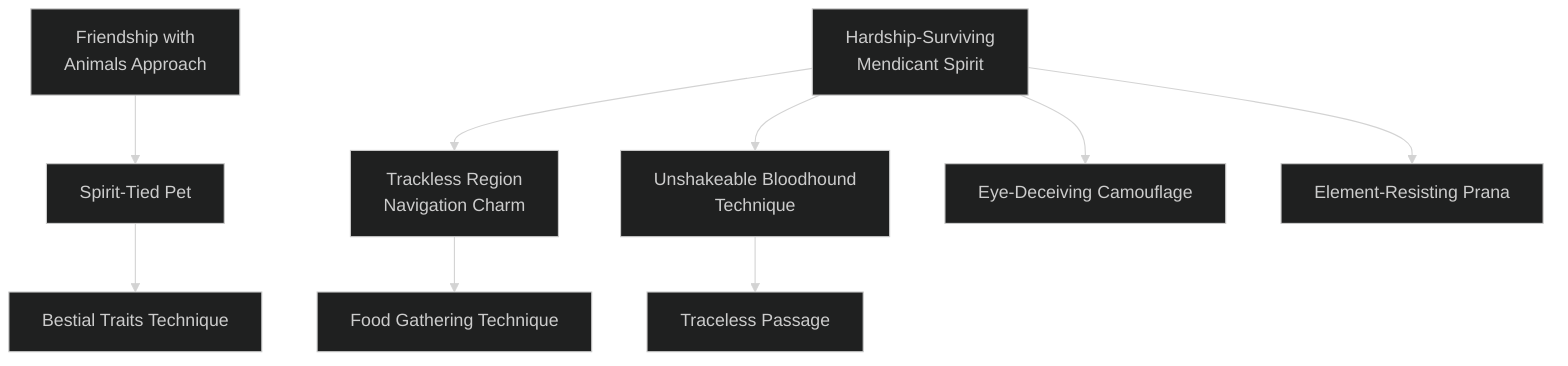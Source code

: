 ---
config:
  theme: dark
---

flowchart TD

    friendship_with_animals_approach[Friendship with<br>Animals Approach]
    click friendship_with_animals_approach callback "
        Friendship with Animals Approach<br>
        <br>
        Cost: 3 motes<br>
        Duration: One Scene<br>
        Type: Simple<br>
        Minimum Survival: 1<br>
        Minimum Essence: 1<br>
        Prerequisite Charms: None<br>
        <br>
        Through the use of this Charm, the character can deal
        well with nearly any wild animal. The character must be
        within one yard of the target per point of her Essence.
        Herbivores and smaller omnivores will become somewhat
        docile, even letting the character pet or handle them.
        Predators are less susceptible to this power, and most will
        simply let the character pass unmolested through their
        territory. This power does not work on sentient animals,
        animals that are trained to attack or animals that are
        insane from pain, hunger or disease.
        "

    friendship_with_animals_approach --> spirit_tied_pet[Spirit-Tied Pet]
    click spirit_tied_pet callback "
        Spirit-Tied Pet<br>
        <br>
        Cost: 10 motes, 1 Willpower, 1 experience point<br>
        Duration: Instant<br>
        Type: Simple<br>
        Minimum Survival: 3<br>
        Minimum Essence: 2<br>
        Prerequisite Charms: Friendship With Animals Approach<br>
        <br>
        By handling an animal, feeding it, petting and scratching
        it and otherwise interacting with it, a character who
        knows this Charm can forge a permanent magical bond
        with the beast. Each time the character uses this Charm
        on the target, it is as if he gained a point of the Familiar
        Background with the target animal as the Familiar. So a
        character who wished to tame a tiger would have to use
        it at least three times to cause the beast to become well-disposed
        to him and an additional two times to gain the
        ability to see through the beast's eyes and communicate
        with it. Obviously, using this Charm on animals such as
        bears, tigers and tyrant lizards can be problematic, as they
        will not allow themselves to be handled, even under the
        effects of Friendship with Animals Approach. A strong
        wrestling ability or a willingness to raise the animal from
        a cub is useful in such instances. Characters cannot have
        more than one Spirit-Tied Pet at a time.
        "

    spirit_tied_pet --> bestial_traits_technique[Bestial Traits Technique]
    click bestial_traits_technique callback "
        Bestial Traits Technique<br>
        <br>
        Cost: 8 motes<br>
        Duration: One scene<br>
        Type: Simple<br>
        Minimum Survival: 4<br>
        Minimum Essence: 2<br>
        Prerequisite Charms: Spirit-Tied Pet<br>
        <br>
        Through the use of this Charm, a character can gain
        the traits of her Spirit-Tied Pet. Each use of this Charm
        allows the character to gain a single characteristic. Obviously,
        animals have too many characteristics to easily
        model them all. Typically, the character will gain the
        ability to climb rough surfaces, fall great distances without
        "

    hardship_surviving_mendicant_spirit[Hardship-Surviving<br>Mendicant Spirit]
    click hardship_surviving_mendicant_spirit callback "
        Hardship-Surviving Mendicant Spirit<br>
        <br>
        Cost: 5 motes<br>
        Duration: One day<br>
        Type: Simple<br>
        Minimum Survival: 3<br>
        Minimum Essence: 1<br>
        Prerequisite Charms: None<br>
        <br>
        Through the use of this Charm, the character becomes
        able to survive in even the most hostile conditions without
        special preparations. Blazing heat or terrible cold are no danger
        to the character, nor are hypothermia from rain or water
        exposure, trench foot, snow and sand blindness, leeches, mosquitoes
        and other potentially deadly biting insects — the
        character is perfectly at home in a harsh wilderness environment.
        This magic protects the character even if he personally
        is not prepared for the environment. A character using Hardship-Surviving
        Mendicant Spirit is at home on a glacier if he is
        bundled in the warmest clothing available or if he is clad in
        nothing but silk slippers and a pair of pantaloons (though he
        may have difficulty walking over ice in silk slippers).<br>
        Note that this Charm does not protect against the most
        hostile of environments - ocean survival, underwater
        survival or the extreme elemental effects near the elemental
        poles. To exist in those environments, characters must use
        the Element-Resisting Prana Charm (p. 182).
        "

    hardship_surviving_mendicant_spirit --> trackless_region_navigation_charm[Trackless Region<br>Navigation Charm]
    click trackless_region_navigation_charm callback "
        Trackless Region Navigation Charm<br>
        <br>
        Cost: 7 motes<br>
        Duration: One day<br>
        Type: Simple<br>
        Minimum Survival: 4<br>
        Minimum Essence: 2<br>
        Prerequisite Charms: Hardship-Surviving Mendicant Spirit<br>
        <br>
        With this Charm, the character can find his way safely and
        surely through even the worst terrain. The character (and a
        number of persons following him equal to twice his Essence
        score) can travel through even the worst terrain with ease.
        Travel through most terrain (forest, light marsh, rock and sand
        desert) is about as fast as if the character was walking over flat,
        level ground - characters will travel about 20 miles a day.
        Travel over very harsh terrain (muskeg at high summer, glacier,
        bayou, dense scrub or fresh-growth jungle) is at half this speed.
        "

    trackless_region_navigation_charm --> food_gathering_technique[Food Gathering Technique]
    click food_gathering_technique callback "
        Food Gathering Technique<br>
        <br>
        Cost: 3 motes per person<br>
        Duration: One hour<br>
        Type: Simple<br>
        Minimum Survival: 5<br>
        Minimum Essence: 2<br>
        Prerequisite Charms: Trackless Region Navigation Charm<br>
        <br>
        A character with this Charm will never go hungry. In
        a hour of foraging for food, she can gather enough nuts,
        berries, edible tubers, slugs, bugs and small animals to make
        a large meal for a number of people equal to her Essence
        score. Note that this skill typically does not involve
        hunting game, and so, the character does not need a
        hunting tool such as a spear, sling or bow — the character
        will probably not bring back anything larger than a rabbit.
        Storytellers may wish to make it more difficult to gather
        food in certain environments (deep sandy desert and pack
        ice, for example) but should not impose a penalty greater
        than halving the Exalted's take. This is, after all, magic.
        "

    hardship_surviving_mendicant_spirit --> unshakeable_bloodhound_technique[Unshakeable Bloodhound<br>Technique]
    click unshakeable_bloodhound_technique callback "
        Unshakeable Bloodhound Technique<br>
        <br>
        Cost: 8 motes, 1 Willpower<br>
        Duration: One day<br>
        Type: Simple<br>
        Minimum Survival: 5<br>
        Minimum Essence: 2<br>
        Prerequisite Charms: Hardship-Surviving Mendicant Spirit<br>
        <br>
        The character can track anyone in the wilderness,
        following the most minute signs and, sometimes, nothing
        more than a magical intuition of where the target has gone.
        The character can track anyone through any terrain, so long
        as the trail is fresh enough. Over difficult terrain for tracking
        (open ocean, rocky desert, grasslands), the trail remains
        fresh for typically one day per point of the tracking character's
        permanent Essence. Over terrain more amenable to tracking,
        it can be two or even three times that long.<br>
        This ability can be foiled by the Traceless Passage Charm.
        If the target is using Traceless Passage, then the tracker and
        target resolve the matter as if neither was using magic. See
        &quot;Tracking&quot; on page 245 of the Drama chapter for details.
        "

    hardship_surviving_mendicant_spirit --> eye_deceiving_camouflage[Eye-Deceiving Camouflage]
    click eye_deceiving_camouflage callback "
        Eye-Deceiving Camouflage<br>
        <br>
        Cost: 6 motes<br>
        Duration: One day<br>
        Type: Simple<br>
        Minimum Survival: 5<br>
        Minimum Essence: 3<br>
        Prerequisite Charms: Hardship-Surviving Mendicant Spirit<br>
        <br>
        Trough the use of this Charm, the character can conceal
        himself or an object no bigger around than his Essence rating
        in yards so well as to be undetectable. In order to gain the
        benefit of this Charm, the character must spend one hour
        camouflaging his position or the object to be concealed. So
        long as the character stays still and takes no violent action, he
        will not be seen. Note that a character or object camouflaged
        in this fashion is essentially fixed in position. If the character
        moves suddenly or at great length, the effect is disturbed and
        the Charm ceases to have its effect.<br>
        Camouflaged objects or characters can be found
        after a number of hours of intensive searching in their
        immediate area equal to the camouflaging character's
        Essence score or by a character with Unsurpassed (Sense)
        Discipline or some similarly powerful perception power
        whose player succeeds in a Perception + Awareness roll
        against the character's Intelligence + Survival. Note that
        camouflage covers scent and other detection methods as
        well as visual stealth.
        "

    unshakeable_bloodhound_technique --> traceless_passage[Traceless Passage]
    click traceless_passage callback "
        Traceless Passage<br>
        <br>
        Cost: 5 motes per person, 1 Willpower<br>
        Duration: One day<br>
        Type: Simple<br>
        Minimum Survival: 5<br>
        Minimum Essence: 3<br>
        Prerequisite Charms: Unshakeable Bloodhound Technique<br>
        <br>
        Through the use of this Charm, the character can
        make his passage and the passage of additional persons
        equal to his Essence score totally traceless. They cannot be
        tracked by conventional means, not even with the aid of
        tracking animals or other tracking aids. Only characters
        with the Unshakeable Bloodhound Technique Charm
        can follow them, and even then, it's played out as if they
        were tracking him without magical assistance.
        "

    hardship_surviving_mendicant_spirit --> element_resisting_prana[Element-Resisting Prana]
    click element_resisting_prana callback "
        Element-Resisting Prana<br>
        <br>
        Cost: 10 motes, 1 Willpower<br>
        Duration: One day<br>
        Type: Simple<br>
        Minimum Survival: 5<br>
        Minimum Essence: 3<br>
        Prerequisite Charms: Hardship-Surviving Mendicant Spirit<br>
        <br>
        Through the use of this Charm, the character becomes
        able to survive in any environment. The character
        can survive in extreme environments, such as the extreme
        heat and toxic fumes within the caldera of active volcanoes,
        can exist underwater with no ill effects and can even
        exist without danger in conditions as harsh as those of the
        elemental poles. While this Charm is active, the character
        adds her Endurance to her soak when she takes damage
        from elemental sources such as cold, fire and lightning.
        "